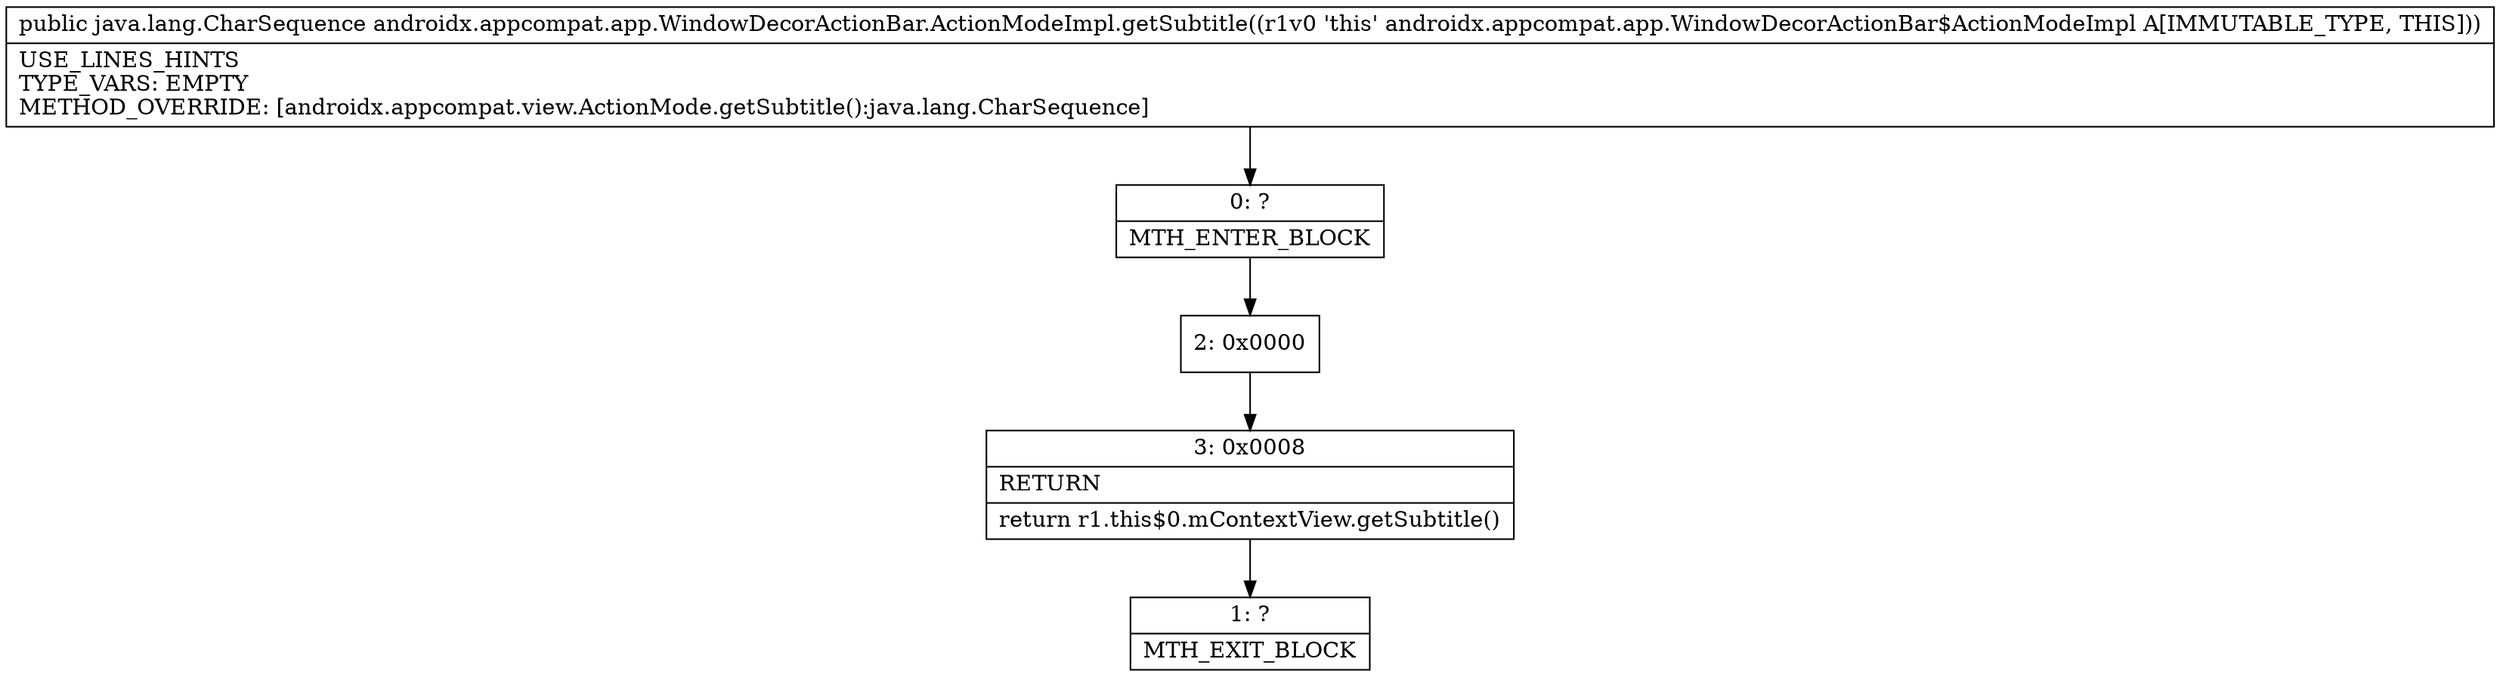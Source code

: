 digraph "CFG forandroidx.appcompat.app.WindowDecorActionBar.ActionModeImpl.getSubtitle()Ljava\/lang\/CharSequence;" {
Node_0 [shape=record,label="{0\:\ ?|MTH_ENTER_BLOCK\l}"];
Node_2 [shape=record,label="{2\:\ 0x0000}"];
Node_3 [shape=record,label="{3\:\ 0x0008|RETURN\l|return r1.this$0.mContextView.getSubtitle()\l}"];
Node_1 [shape=record,label="{1\:\ ?|MTH_EXIT_BLOCK\l}"];
MethodNode[shape=record,label="{public java.lang.CharSequence androidx.appcompat.app.WindowDecorActionBar.ActionModeImpl.getSubtitle((r1v0 'this' androidx.appcompat.app.WindowDecorActionBar$ActionModeImpl A[IMMUTABLE_TYPE, THIS]))  | USE_LINES_HINTS\lTYPE_VARS: EMPTY\lMETHOD_OVERRIDE: [androidx.appcompat.view.ActionMode.getSubtitle():java.lang.CharSequence]\l}"];
MethodNode -> Node_0;Node_0 -> Node_2;
Node_2 -> Node_3;
Node_3 -> Node_1;
}

